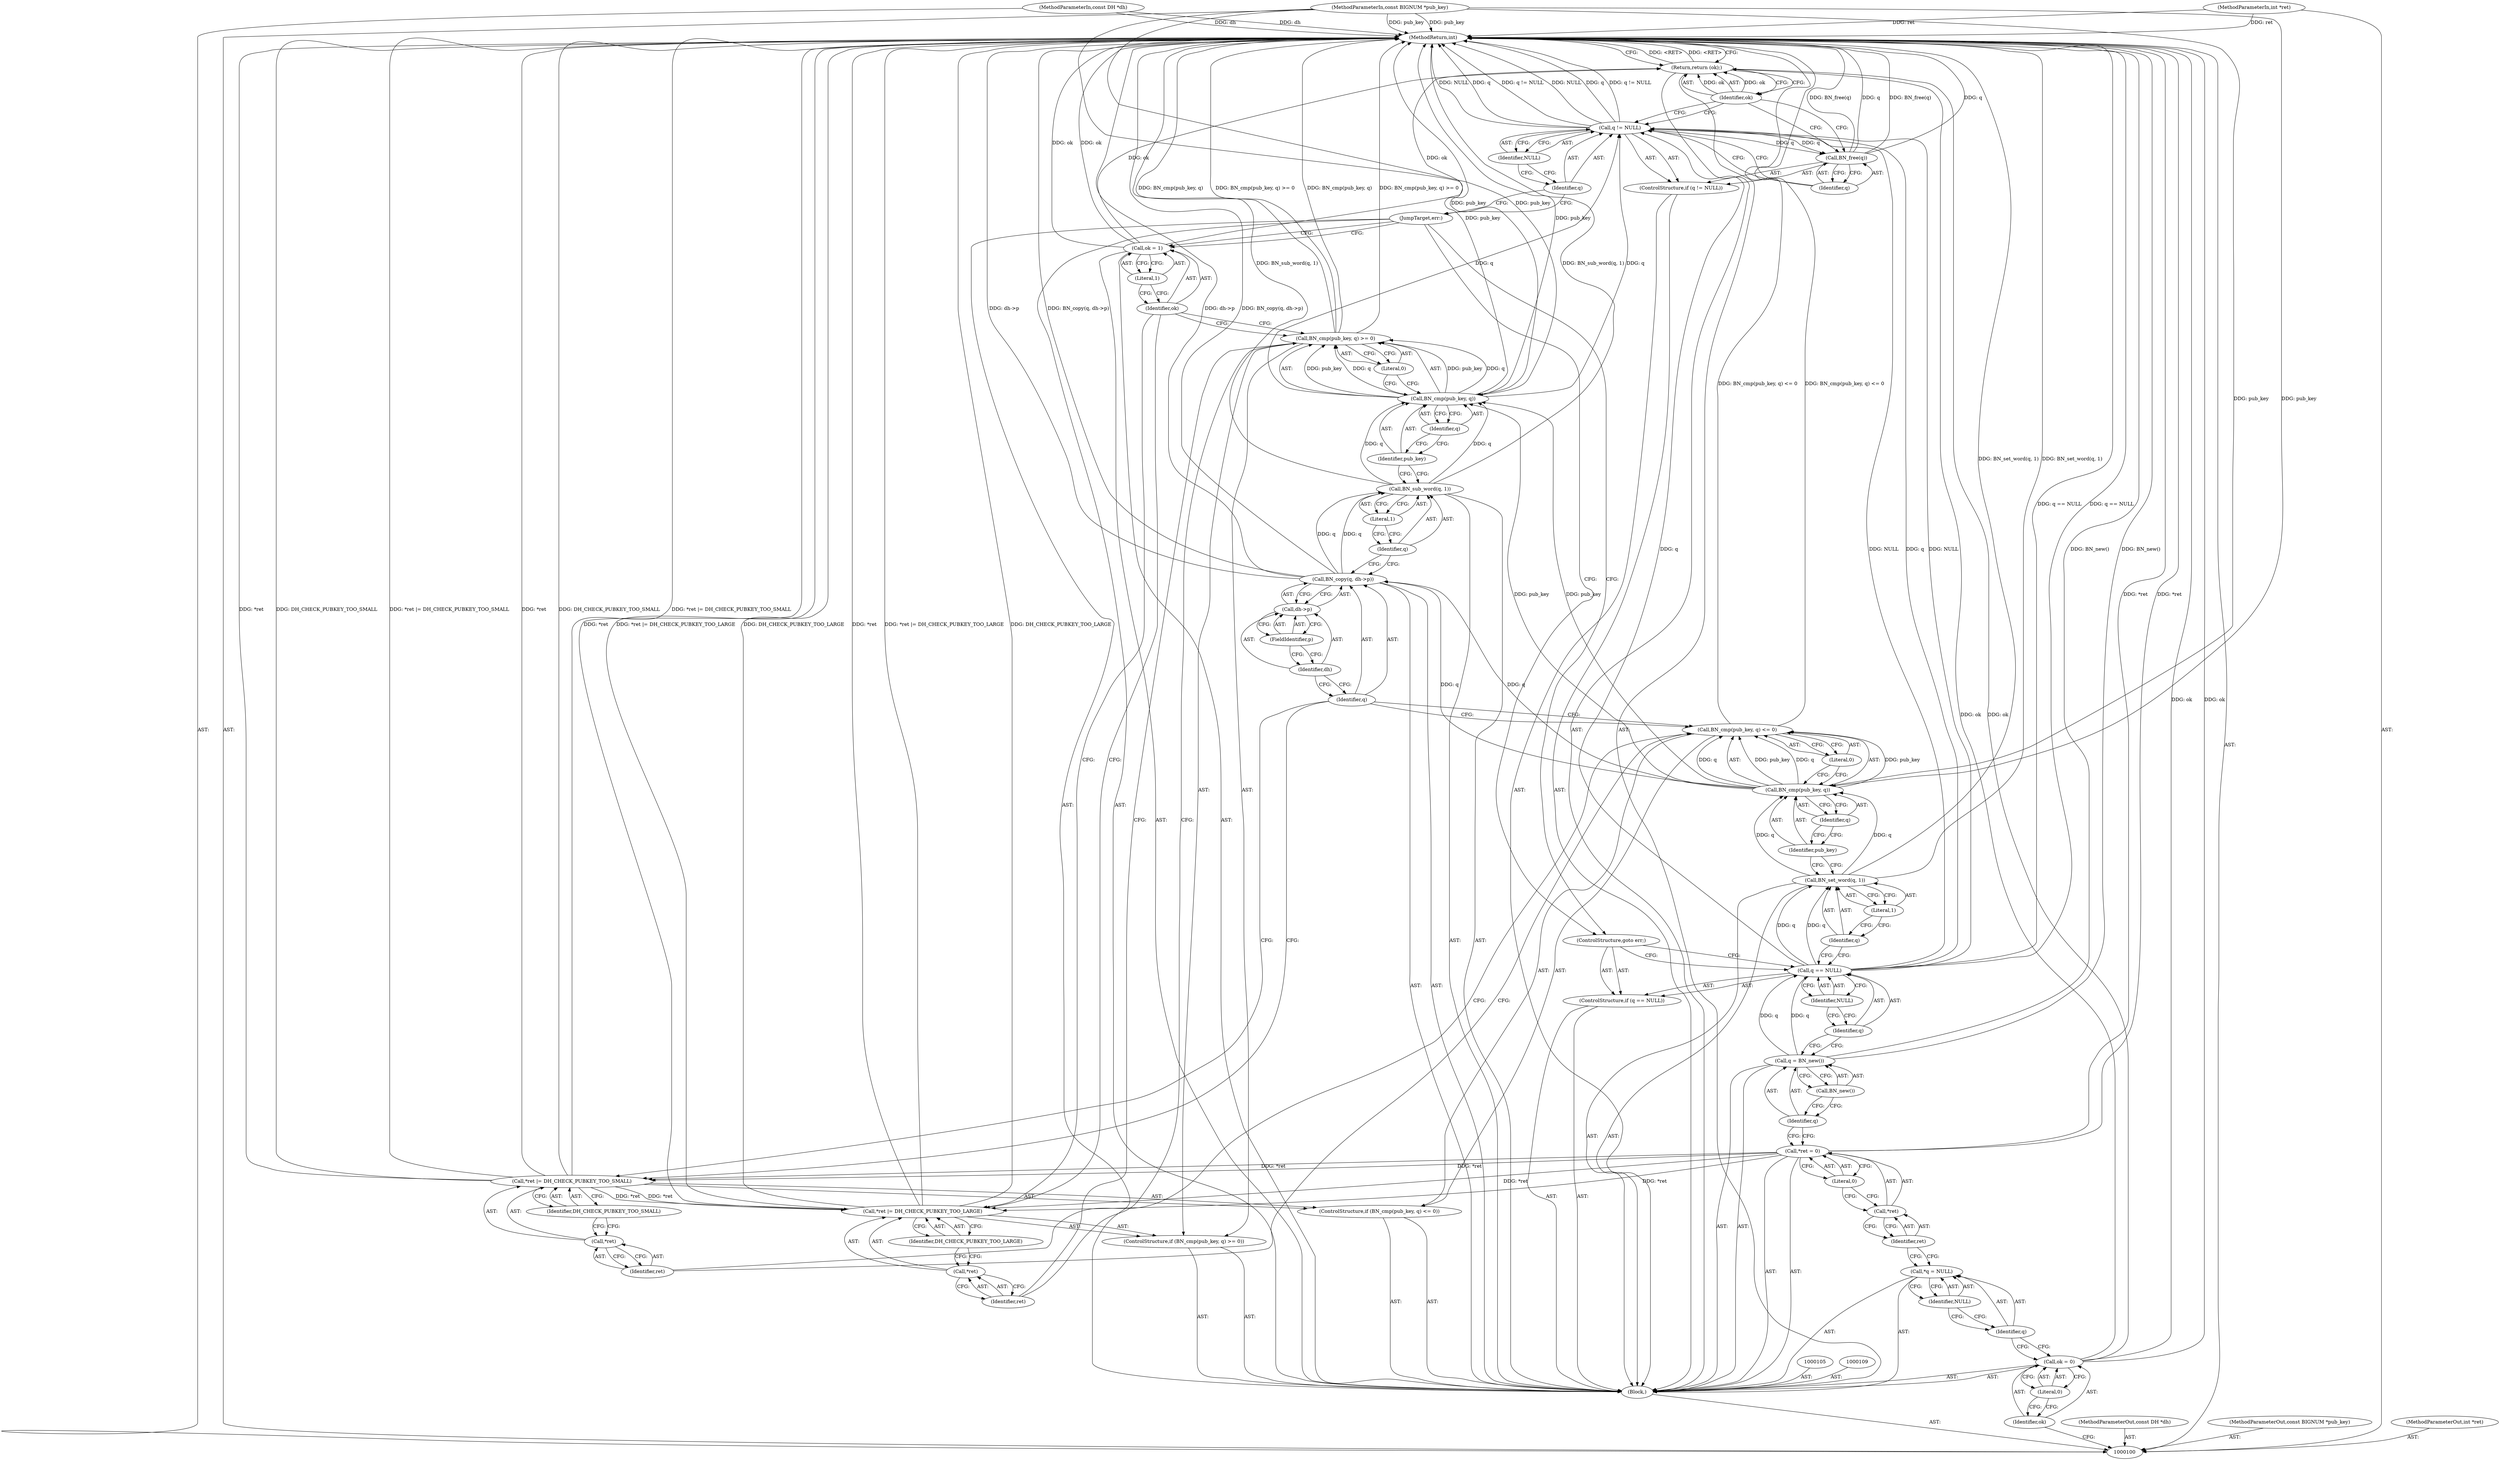 digraph "1_openssl_878e2c5b13010329c203f309ed0c8f2113f85648" {
"1000168" [label="(MethodReturn,int)"];
"1000101" [label="(MethodParameterIn,const DH *dh)"];
"1000243" [label="(MethodParameterOut,const DH *dh)"];
"1000102" [label="(MethodParameterIn,const BIGNUM *pub_key)"];
"1000244" [label="(MethodParameterOut,const BIGNUM *pub_key)"];
"1000103" [label="(MethodParameterIn,int *ret)"];
"1000245" [label="(MethodParameterOut,int *ret)"];
"1000126" [label="(Identifier,q)"];
"1000127" [label="(Literal,1)"];
"1000125" [label="(Call,BN_set_word(q, 1))"];
"1000131" [label="(Identifier,pub_key)"];
"1000132" [label="(Identifier,q)"];
"1000133" [label="(Literal,0)"];
"1000128" [label="(ControlStructure,if (BN_cmp(pub_key, q) <= 0))"];
"1000129" [label="(Call,BN_cmp(pub_key, q) <= 0)"];
"1000130" [label="(Call,BN_cmp(pub_key, q))"];
"1000136" [label="(Identifier,ret)"];
"1000137" [label="(Identifier,DH_CHECK_PUBKEY_TOO_SMALL)"];
"1000134" [label="(Call,*ret |= DH_CHECK_PUBKEY_TOO_SMALL)"];
"1000135" [label="(Call,*ret)"];
"1000139" [label="(Identifier,q)"];
"1000140" [label="(Call,dh->p)"];
"1000141" [label="(Identifier,dh)"];
"1000142" [label="(FieldIdentifier,p)"];
"1000138" [label="(Call,BN_copy(q, dh->p))"];
"1000144" [label="(Identifier,q)"];
"1000145" [label="(Literal,1)"];
"1000143" [label="(Call,BN_sub_word(q, 1))"];
"1000149" [label="(Identifier,pub_key)"];
"1000150" [label="(Identifier,q)"];
"1000151" [label="(Literal,0)"];
"1000146" [label="(ControlStructure,if (BN_cmp(pub_key, q) >= 0))"];
"1000147" [label="(Call,BN_cmp(pub_key, q) >= 0)"];
"1000148" [label="(Call,BN_cmp(pub_key, q))"];
"1000154" [label="(Identifier,ret)"];
"1000155" [label="(Identifier,DH_CHECK_PUBKEY_TOO_LARGE)"];
"1000152" [label="(Call,*ret |= DH_CHECK_PUBKEY_TOO_LARGE)"];
"1000153" [label="(Call,*ret)"];
"1000158" [label="(Literal,1)"];
"1000156" [label="(Call,ok = 1)"];
"1000157" [label="(Identifier,ok)"];
"1000159" [label="(JumpTarget,err:)"];
"1000104" [label="(Block,)"];
"1000163" [label="(Identifier,NULL)"];
"1000160" [label="(ControlStructure,if (q != NULL))"];
"1000161" [label="(Call,q != NULL)"];
"1000162" [label="(Identifier,q)"];
"1000165" [label="(Identifier,q)"];
"1000164" [label="(Call,BN_free(q))"];
"1000167" [label="(Identifier,ok)"];
"1000166" [label="(Return,return (ok);)"];
"1000108" [label="(Literal,0)"];
"1000106" [label="(Call,ok = 0)"];
"1000107" [label="(Identifier,ok)"];
"1000110" [label="(Call,*q = NULL)"];
"1000111" [label="(Identifier,q)"];
"1000112" [label="(Identifier,NULL)"];
"1000116" [label="(Literal,0)"];
"1000113" [label="(Call,*ret = 0)"];
"1000114" [label="(Call,*ret)"];
"1000115" [label="(Identifier,ret)"];
"1000117" [label="(Call,q = BN_new())"];
"1000118" [label="(Identifier,q)"];
"1000119" [label="(Call,BN_new())"];
"1000123" [label="(Identifier,NULL)"];
"1000120" [label="(ControlStructure,if (q == NULL))"];
"1000121" [label="(Call,q == NULL)"];
"1000122" [label="(Identifier,q)"];
"1000124" [label="(ControlStructure,goto err;)"];
"1000168" -> "1000100"  [label="AST: "];
"1000168" -> "1000166"  [label="CFG: "];
"1000164" -> "1000168"  [label="DDG: BN_free(q)"];
"1000164" -> "1000168"  [label="DDG: q"];
"1000125" -> "1000168"  [label="DDG: BN_set_word(q, 1)"];
"1000106" -> "1000168"  [label="DDG: ok"];
"1000156" -> "1000168"  [label="DDG: ok"];
"1000113" -> "1000168"  [label="DDG: *ret"];
"1000121" -> "1000168"  [label="DDG: q == NULL"];
"1000152" -> "1000168"  [label="DDG: *ret"];
"1000152" -> "1000168"  [label="DDG: *ret |= DH_CHECK_PUBKEY_TOO_LARGE"];
"1000152" -> "1000168"  [label="DDG: DH_CHECK_PUBKEY_TOO_LARGE"];
"1000102" -> "1000168"  [label="DDG: pub_key"];
"1000143" -> "1000168"  [label="DDG: BN_sub_word(q, 1)"];
"1000117" -> "1000168"  [label="DDG: BN_new()"];
"1000138" -> "1000168"  [label="DDG: dh->p"];
"1000138" -> "1000168"  [label="DDG: BN_copy(q, dh->p)"];
"1000129" -> "1000168"  [label="DDG: BN_cmp(pub_key, q) <= 0"];
"1000103" -> "1000168"  [label="DDG: ret"];
"1000134" -> "1000168"  [label="DDG: *ret |= DH_CHECK_PUBKEY_TOO_SMALL"];
"1000134" -> "1000168"  [label="DDG: *ret"];
"1000134" -> "1000168"  [label="DDG: DH_CHECK_PUBKEY_TOO_SMALL"];
"1000148" -> "1000168"  [label="DDG: pub_key"];
"1000147" -> "1000168"  [label="DDG: BN_cmp(pub_key, q)"];
"1000147" -> "1000168"  [label="DDG: BN_cmp(pub_key, q) >= 0"];
"1000101" -> "1000168"  [label="DDG: dh"];
"1000161" -> "1000168"  [label="DDG: NULL"];
"1000161" -> "1000168"  [label="DDG: q"];
"1000161" -> "1000168"  [label="DDG: q != NULL"];
"1000166" -> "1000168"  [label="DDG: <RET>"];
"1000101" -> "1000100"  [label="AST: "];
"1000101" -> "1000168"  [label="DDG: dh"];
"1000243" -> "1000100"  [label="AST: "];
"1000102" -> "1000100"  [label="AST: "];
"1000102" -> "1000168"  [label="DDG: pub_key"];
"1000102" -> "1000130"  [label="DDG: pub_key"];
"1000102" -> "1000148"  [label="DDG: pub_key"];
"1000244" -> "1000100"  [label="AST: "];
"1000103" -> "1000100"  [label="AST: "];
"1000103" -> "1000168"  [label="DDG: ret"];
"1000245" -> "1000100"  [label="AST: "];
"1000126" -> "1000125"  [label="AST: "];
"1000126" -> "1000121"  [label="CFG: "];
"1000127" -> "1000126"  [label="CFG: "];
"1000127" -> "1000125"  [label="AST: "];
"1000127" -> "1000126"  [label="CFG: "];
"1000125" -> "1000127"  [label="CFG: "];
"1000125" -> "1000104"  [label="AST: "];
"1000125" -> "1000127"  [label="CFG: "];
"1000126" -> "1000125"  [label="AST: "];
"1000127" -> "1000125"  [label="AST: "];
"1000131" -> "1000125"  [label="CFG: "];
"1000125" -> "1000168"  [label="DDG: BN_set_word(q, 1)"];
"1000121" -> "1000125"  [label="DDG: q"];
"1000125" -> "1000130"  [label="DDG: q"];
"1000131" -> "1000130"  [label="AST: "];
"1000131" -> "1000125"  [label="CFG: "];
"1000132" -> "1000131"  [label="CFG: "];
"1000132" -> "1000130"  [label="AST: "];
"1000132" -> "1000131"  [label="CFG: "];
"1000130" -> "1000132"  [label="CFG: "];
"1000133" -> "1000129"  [label="AST: "];
"1000133" -> "1000130"  [label="CFG: "];
"1000129" -> "1000133"  [label="CFG: "];
"1000128" -> "1000104"  [label="AST: "];
"1000129" -> "1000128"  [label="AST: "];
"1000134" -> "1000128"  [label="AST: "];
"1000129" -> "1000128"  [label="AST: "];
"1000129" -> "1000133"  [label="CFG: "];
"1000130" -> "1000129"  [label="AST: "];
"1000133" -> "1000129"  [label="AST: "];
"1000136" -> "1000129"  [label="CFG: "];
"1000139" -> "1000129"  [label="CFG: "];
"1000129" -> "1000168"  [label="DDG: BN_cmp(pub_key, q) <= 0"];
"1000130" -> "1000129"  [label="DDG: pub_key"];
"1000130" -> "1000129"  [label="DDG: q"];
"1000130" -> "1000129"  [label="AST: "];
"1000130" -> "1000132"  [label="CFG: "];
"1000131" -> "1000130"  [label="AST: "];
"1000132" -> "1000130"  [label="AST: "];
"1000133" -> "1000130"  [label="CFG: "];
"1000130" -> "1000129"  [label="DDG: pub_key"];
"1000130" -> "1000129"  [label="DDG: q"];
"1000102" -> "1000130"  [label="DDG: pub_key"];
"1000125" -> "1000130"  [label="DDG: q"];
"1000130" -> "1000138"  [label="DDG: q"];
"1000130" -> "1000148"  [label="DDG: pub_key"];
"1000136" -> "1000135"  [label="AST: "];
"1000136" -> "1000129"  [label="CFG: "];
"1000135" -> "1000136"  [label="CFG: "];
"1000137" -> "1000134"  [label="AST: "];
"1000137" -> "1000135"  [label="CFG: "];
"1000134" -> "1000137"  [label="CFG: "];
"1000134" -> "1000128"  [label="AST: "];
"1000134" -> "1000137"  [label="CFG: "];
"1000135" -> "1000134"  [label="AST: "];
"1000137" -> "1000134"  [label="AST: "];
"1000139" -> "1000134"  [label="CFG: "];
"1000134" -> "1000168"  [label="DDG: *ret |= DH_CHECK_PUBKEY_TOO_SMALL"];
"1000134" -> "1000168"  [label="DDG: *ret"];
"1000134" -> "1000168"  [label="DDG: DH_CHECK_PUBKEY_TOO_SMALL"];
"1000113" -> "1000134"  [label="DDG: *ret"];
"1000134" -> "1000152"  [label="DDG: *ret"];
"1000135" -> "1000134"  [label="AST: "];
"1000135" -> "1000136"  [label="CFG: "];
"1000136" -> "1000135"  [label="AST: "];
"1000137" -> "1000135"  [label="CFG: "];
"1000139" -> "1000138"  [label="AST: "];
"1000139" -> "1000134"  [label="CFG: "];
"1000139" -> "1000129"  [label="CFG: "];
"1000141" -> "1000139"  [label="CFG: "];
"1000140" -> "1000138"  [label="AST: "];
"1000140" -> "1000142"  [label="CFG: "];
"1000141" -> "1000140"  [label="AST: "];
"1000142" -> "1000140"  [label="AST: "];
"1000138" -> "1000140"  [label="CFG: "];
"1000141" -> "1000140"  [label="AST: "];
"1000141" -> "1000139"  [label="CFG: "];
"1000142" -> "1000141"  [label="CFG: "];
"1000142" -> "1000140"  [label="AST: "];
"1000142" -> "1000141"  [label="CFG: "];
"1000140" -> "1000142"  [label="CFG: "];
"1000138" -> "1000104"  [label="AST: "];
"1000138" -> "1000140"  [label="CFG: "];
"1000139" -> "1000138"  [label="AST: "];
"1000140" -> "1000138"  [label="AST: "];
"1000144" -> "1000138"  [label="CFG: "];
"1000138" -> "1000168"  [label="DDG: dh->p"];
"1000138" -> "1000168"  [label="DDG: BN_copy(q, dh->p)"];
"1000130" -> "1000138"  [label="DDG: q"];
"1000138" -> "1000143"  [label="DDG: q"];
"1000144" -> "1000143"  [label="AST: "];
"1000144" -> "1000138"  [label="CFG: "];
"1000145" -> "1000144"  [label="CFG: "];
"1000145" -> "1000143"  [label="AST: "];
"1000145" -> "1000144"  [label="CFG: "];
"1000143" -> "1000145"  [label="CFG: "];
"1000143" -> "1000104"  [label="AST: "];
"1000143" -> "1000145"  [label="CFG: "];
"1000144" -> "1000143"  [label="AST: "];
"1000145" -> "1000143"  [label="AST: "];
"1000149" -> "1000143"  [label="CFG: "];
"1000143" -> "1000168"  [label="DDG: BN_sub_word(q, 1)"];
"1000138" -> "1000143"  [label="DDG: q"];
"1000143" -> "1000148"  [label="DDG: q"];
"1000149" -> "1000148"  [label="AST: "];
"1000149" -> "1000143"  [label="CFG: "];
"1000150" -> "1000149"  [label="CFG: "];
"1000150" -> "1000148"  [label="AST: "];
"1000150" -> "1000149"  [label="CFG: "];
"1000148" -> "1000150"  [label="CFG: "];
"1000151" -> "1000147"  [label="AST: "];
"1000151" -> "1000148"  [label="CFG: "];
"1000147" -> "1000151"  [label="CFG: "];
"1000146" -> "1000104"  [label="AST: "];
"1000147" -> "1000146"  [label="AST: "];
"1000152" -> "1000146"  [label="AST: "];
"1000147" -> "1000146"  [label="AST: "];
"1000147" -> "1000151"  [label="CFG: "];
"1000148" -> "1000147"  [label="AST: "];
"1000151" -> "1000147"  [label="AST: "];
"1000154" -> "1000147"  [label="CFG: "];
"1000157" -> "1000147"  [label="CFG: "];
"1000147" -> "1000168"  [label="DDG: BN_cmp(pub_key, q)"];
"1000147" -> "1000168"  [label="DDG: BN_cmp(pub_key, q) >= 0"];
"1000148" -> "1000147"  [label="DDG: pub_key"];
"1000148" -> "1000147"  [label="DDG: q"];
"1000148" -> "1000147"  [label="AST: "];
"1000148" -> "1000150"  [label="CFG: "];
"1000149" -> "1000148"  [label="AST: "];
"1000150" -> "1000148"  [label="AST: "];
"1000151" -> "1000148"  [label="CFG: "];
"1000148" -> "1000168"  [label="DDG: pub_key"];
"1000148" -> "1000147"  [label="DDG: pub_key"];
"1000148" -> "1000147"  [label="DDG: q"];
"1000130" -> "1000148"  [label="DDG: pub_key"];
"1000102" -> "1000148"  [label="DDG: pub_key"];
"1000143" -> "1000148"  [label="DDG: q"];
"1000148" -> "1000161"  [label="DDG: q"];
"1000154" -> "1000153"  [label="AST: "];
"1000154" -> "1000147"  [label="CFG: "];
"1000153" -> "1000154"  [label="CFG: "];
"1000155" -> "1000152"  [label="AST: "];
"1000155" -> "1000153"  [label="CFG: "];
"1000152" -> "1000155"  [label="CFG: "];
"1000152" -> "1000146"  [label="AST: "];
"1000152" -> "1000155"  [label="CFG: "];
"1000153" -> "1000152"  [label="AST: "];
"1000155" -> "1000152"  [label="AST: "];
"1000157" -> "1000152"  [label="CFG: "];
"1000152" -> "1000168"  [label="DDG: *ret"];
"1000152" -> "1000168"  [label="DDG: *ret |= DH_CHECK_PUBKEY_TOO_LARGE"];
"1000152" -> "1000168"  [label="DDG: DH_CHECK_PUBKEY_TOO_LARGE"];
"1000113" -> "1000152"  [label="DDG: *ret"];
"1000134" -> "1000152"  [label="DDG: *ret"];
"1000153" -> "1000152"  [label="AST: "];
"1000153" -> "1000154"  [label="CFG: "];
"1000154" -> "1000153"  [label="AST: "];
"1000155" -> "1000153"  [label="CFG: "];
"1000158" -> "1000156"  [label="AST: "];
"1000158" -> "1000157"  [label="CFG: "];
"1000156" -> "1000158"  [label="CFG: "];
"1000156" -> "1000104"  [label="AST: "];
"1000156" -> "1000158"  [label="CFG: "];
"1000157" -> "1000156"  [label="AST: "];
"1000158" -> "1000156"  [label="AST: "];
"1000159" -> "1000156"  [label="CFG: "];
"1000156" -> "1000168"  [label="DDG: ok"];
"1000156" -> "1000166"  [label="DDG: ok"];
"1000157" -> "1000156"  [label="AST: "];
"1000157" -> "1000152"  [label="CFG: "];
"1000157" -> "1000147"  [label="CFG: "];
"1000158" -> "1000157"  [label="CFG: "];
"1000159" -> "1000104"  [label="AST: "];
"1000159" -> "1000156"  [label="CFG: "];
"1000159" -> "1000124"  [label="CFG: "];
"1000162" -> "1000159"  [label="CFG: "];
"1000104" -> "1000100"  [label="AST: "];
"1000105" -> "1000104"  [label="AST: "];
"1000106" -> "1000104"  [label="AST: "];
"1000109" -> "1000104"  [label="AST: "];
"1000110" -> "1000104"  [label="AST: "];
"1000113" -> "1000104"  [label="AST: "];
"1000117" -> "1000104"  [label="AST: "];
"1000120" -> "1000104"  [label="AST: "];
"1000125" -> "1000104"  [label="AST: "];
"1000128" -> "1000104"  [label="AST: "];
"1000138" -> "1000104"  [label="AST: "];
"1000143" -> "1000104"  [label="AST: "];
"1000146" -> "1000104"  [label="AST: "];
"1000156" -> "1000104"  [label="AST: "];
"1000159" -> "1000104"  [label="AST: "];
"1000160" -> "1000104"  [label="AST: "];
"1000166" -> "1000104"  [label="AST: "];
"1000163" -> "1000161"  [label="AST: "];
"1000163" -> "1000162"  [label="CFG: "];
"1000161" -> "1000163"  [label="CFG: "];
"1000160" -> "1000104"  [label="AST: "];
"1000161" -> "1000160"  [label="AST: "];
"1000164" -> "1000160"  [label="AST: "];
"1000161" -> "1000160"  [label="AST: "];
"1000161" -> "1000163"  [label="CFG: "];
"1000162" -> "1000161"  [label="AST: "];
"1000163" -> "1000161"  [label="AST: "];
"1000165" -> "1000161"  [label="CFG: "];
"1000167" -> "1000161"  [label="CFG: "];
"1000161" -> "1000168"  [label="DDG: NULL"];
"1000161" -> "1000168"  [label="DDG: q"];
"1000161" -> "1000168"  [label="DDG: q != NULL"];
"1000121" -> "1000161"  [label="DDG: q"];
"1000121" -> "1000161"  [label="DDG: NULL"];
"1000148" -> "1000161"  [label="DDG: q"];
"1000161" -> "1000164"  [label="DDG: q"];
"1000162" -> "1000161"  [label="AST: "];
"1000162" -> "1000159"  [label="CFG: "];
"1000163" -> "1000162"  [label="CFG: "];
"1000165" -> "1000164"  [label="AST: "];
"1000165" -> "1000161"  [label="CFG: "];
"1000164" -> "1000165"  [label="CFG: "];
"1000164" -> "1000160"  [label="AST: "];
"1000164" -> "1000165"  [label="CFG: "];
"1000165" -> "1000164"  [label="AST: "];
"1000167" -> "1000164"  [label="CFG: "];
"1000164" -> "1000168"  [label="DDG: BN_free(q)"];
"1000164" -> "1000168"  [label="DDG: q"];
"1000161" -> "1000164"  [label="DDG: q"];
"1000167" -> "1000166"  [label="AST: "];
"1000167" -> "1000164"  [label="CFG: "];
"1000167" -> "1000161"  [label="CFG: "];
"1000166" -> "1000167"  [label="CFG: "];
"1000167" -> "1000166"  [label="DDG: ok"];
"1000166" -> "1000104"  [label="AST: "];
"1000166" -> "1000167"  [label="CFG: "];
"1000167" -> "1000166"  [label="AST: "];
"1000168" -> "1000166"  [label="CFG: "];
"1000166" -> "1000168"  [label="DDG: <RET>"];
"1000167" -> "1000166"  [label="DDG: ok"];
"1000106" -> "1000166"  [label="DDG: ok"];
"1000156" -> "1000166"  [label="DDG: ok"];
"1000108" -> "1000106"  [label="AST: "];
"1000108" -> "1000107"  [label="CFG: "];
"1000106" -> "1000108"  [label="CFG: "];
"1000106" -> "1000104"  [label="AST: "];
"1000106" -> "1000108"  [label="CFG: "];
"1000107" -> "1000106"  [label="AST: "];
"1000108" -> "1000106"  [label="AST: "];
"1000111" -> "1000106"  [label="CFG: "];
"1000106" -> "1000168"  [label="DDG: ok"];
"1000106" -> "1000166"  [label="DDG: ok"];
"1000107" -> "1000106"  [label="AST: "];
"1000107" -> "1000100"  [label="CFG: "];
"1000108" -> "1000107"  [label="CFG: "];
"1000110" -> "1000104"  [label="AST: "];
"1000110" -> "1000112"  [label="CFG: "];
"1000111" -> "1000110"  [label="AST: "];
"1000112" -> "1000110"  [label="AST: "];
"1000115" -> "1000110"  [label="CFG: "];
"1000111" -> "1000110"  [label="AST: "];
"1000111" -> "1000106"  [label="CFG: "];
"1000112" -> "1000111"  [label="CFG: "];
"1000112" -> "1000110"  [label="AST: "];
"1000112" -> "1000111"  [label="CFG: "];
"1000110" -> "1000112"  [label="CFG: "];
"1000116" -> "1000113"  [label="AST: "];
"1000116" -> "1000114"  [label="CFG: "];
"1000113" -> "1000116"  [label="CFG: "];
"1000113" -> "1000104"  [label="AST: "];
"1000113" -> "1000116"  [label="CFG: "];
"1000114" -> "1000113"  [label="AST: "];
"1000116" -> "1000113"  [label="AST: "];
"1000118" -> "1000113"  [label="CFG: "];
"1000113" -> "1000168"  [label="DDG: *ret"];
"1000113" -> "1000134"  [label="DDG: *ret"];
"1000113" -> "1000152"  [label="DDG: *ret"];
"1000114" -> "1000113"  [label="AST: "];
"1000114" -> "1000115"  [label="CFG: "];
"1000115" -> "1000114"  [label="AST: "];
"1000116" -> "1000114"  [label="CFG: "];
"1000115" -> "1000114"  [label="AST: "];
"1000115" -> "1000110"  [label="CFG: "];
"1000114" -> "1000115"  [label="CFG: "];
"1000117" -> "1000104"  [label="AST: "];
"1000117" -> "1000119"  [label="CFG: "];
"1000118" -> "1000117"  [label="AST: "];
"1000119" -> "1000117"  [label="AST: "];
"1000122" -> "1000117"  [label="CFG: "];
"1000117" -> "1000168"  [label="DDG: BN_new()"];
"1000117" -> "1000121"  [label="DDG: q"];
"1000118" -> "1000117"  [label="AST: "];
"1000118" -> "1000113"  [label="CFG: "];
"1000119" -> "1000118"  [label="CFG: "];
"1000119" -> "1000117"  [label="AST: "];
"1000119" -> "1000118"  [label="CFG: "];
"1000117" -> "1000119"  [label="CFG: "];
"1000123" -> "1000121"  [label="AST: "];
"1000123" -> "1000122"  [label="CFG: "];
"1000121" -> "1000123"  [label="CFG: "];
"1000120" -> "1000104"  [label="AST: "];
"1000121" -> "1000120"  [label="AST: "];
"1000124" -> "1000120"  [label="AST: "];
"1000121" -> "1000120"  [label="AST: "];
"1000121" -> "1000123"  [label="CFG: "];
"1000122" -> "1000121"  [label="AST: "];
"1000123" -> "1000121"  [label="AST: "];
"1000124" -> "1000121"  [label="CFG: "];
"1000126" -> "1000121"  [label="CFG: "];
"1000121" -> "1000168"  [label="DDG: q == NULL"];
"1000117" -> "1000121"  [label="DDG: q"];
"1000121" -> "1000125"  [label="DDG: q"];
"1000121" -> "1000161"  [label="DDG: q"];
"1000121" -> "1000161"  [label="DDG: NULL"];
"1000122" -> "1000121"  [label="AST: "];
"1000122" -> "1000117"  [label="CFG: "];
"1000123" -> "1000122"  [label="CFG: "];
"1000124" -> "1000120"  [label="AST: "];
"1000124" -> "1000121"  [label="CFG: "];
"1000159" -> "1000124"  [label="CFG: "];
}
